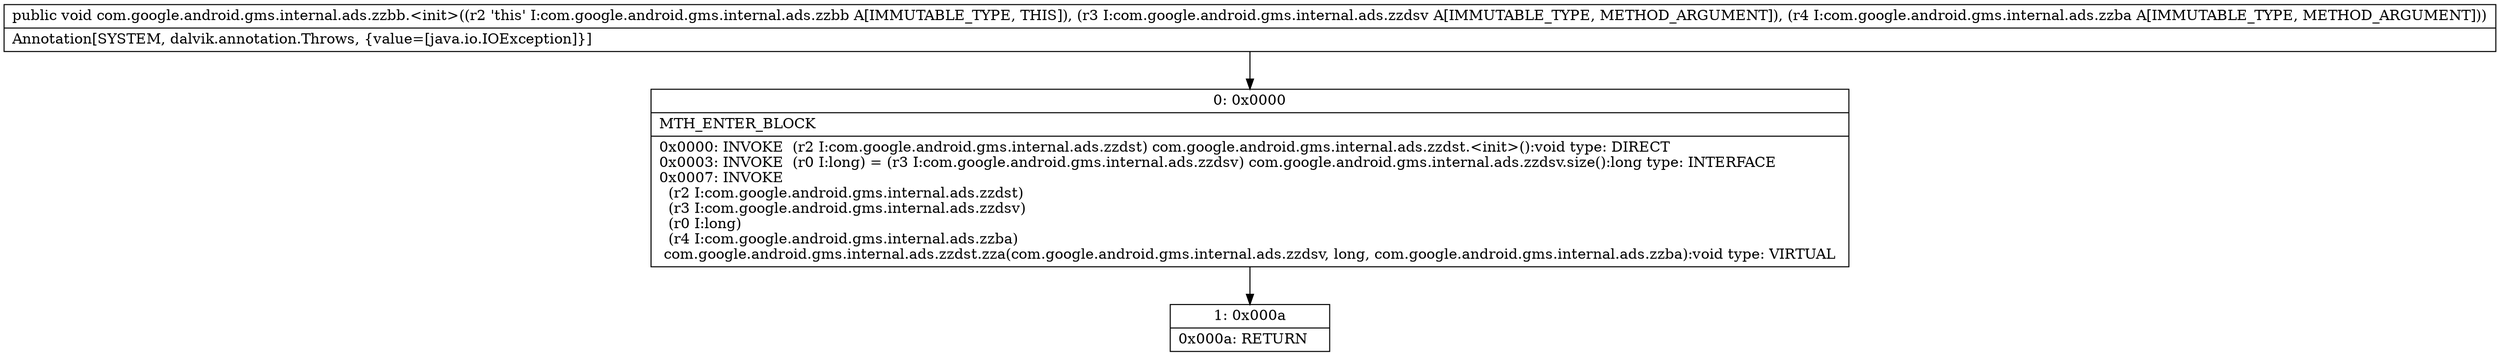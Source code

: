 digraph "CFG forcom.google.android.gms.internal.ads.zzbb.\<init\>(Lcom\/google\/android\/gms\/internal\/ads\/zzdsv;Lcom\/google\/android\/gms\/internal\/ads\/zzba;)V" {
Node_0 [shape=record,label="{0\:\ 0x0000|MTH_ENTER_BLOCK\l|0x0000: INVOKE  (r2 I:com.google.android.gms.internal.ads.zzdst) com.google.android.gms.internal.ads.zzdst.\<init\>():void type: DIRECT \l0x0003: INVOKE  (r0 I:long) = (r3 I:com.google.android.gms.internal.ads.zzdsv) com.google.android.gms.internal.ads.zzdsv.size():long type: INTERFACE \l0x0007: INVOKE  \l  (r2 I:com.google.android.gms.internal.ads.zzdst)\l  (r3 I:com.google.android.gms.internal.ads.zzdsv)\l  (r0 I:long)\l  (r4 I:com.google.android.gms.internal.ads.zzba)\l com.google.android.gms.internal.ads.zzdst.zza(com.google.android.gms.internal.ads.zzdsv, long, com.google.android.gms.internal.ads.zzba):void type: VIRTUAL \l}"];
Node_1 [shape=record,label="{1\:\ 0x000a|0x000a: RETURN   \l}"];
MethodNode[shape=record,label="{public void com.google.android.gms.internal.ads.zzbb.\<init\>((r2 'this' I:com.google.android.gms.internal.ads.zzbb A[IMMUTABLE_TYPE, THIS]), (r3 I:com.google.android.gms.internal.ads.zzdsv A[IMMUTABLE_TYPE, METHOD_ARGUMENT]), (r4 I:com.google.android.gms.internal.ads.zzba A[IMMUTABLE_TYPE, METHOD_ARGUMENT]))  | Annotation[SYSTEM, dalvik.annotation.Throws, \{value=[java.io.IOException]\}]\l}"];
MethodNode -> Node_0;
Node_0 -> Node_1;
}

